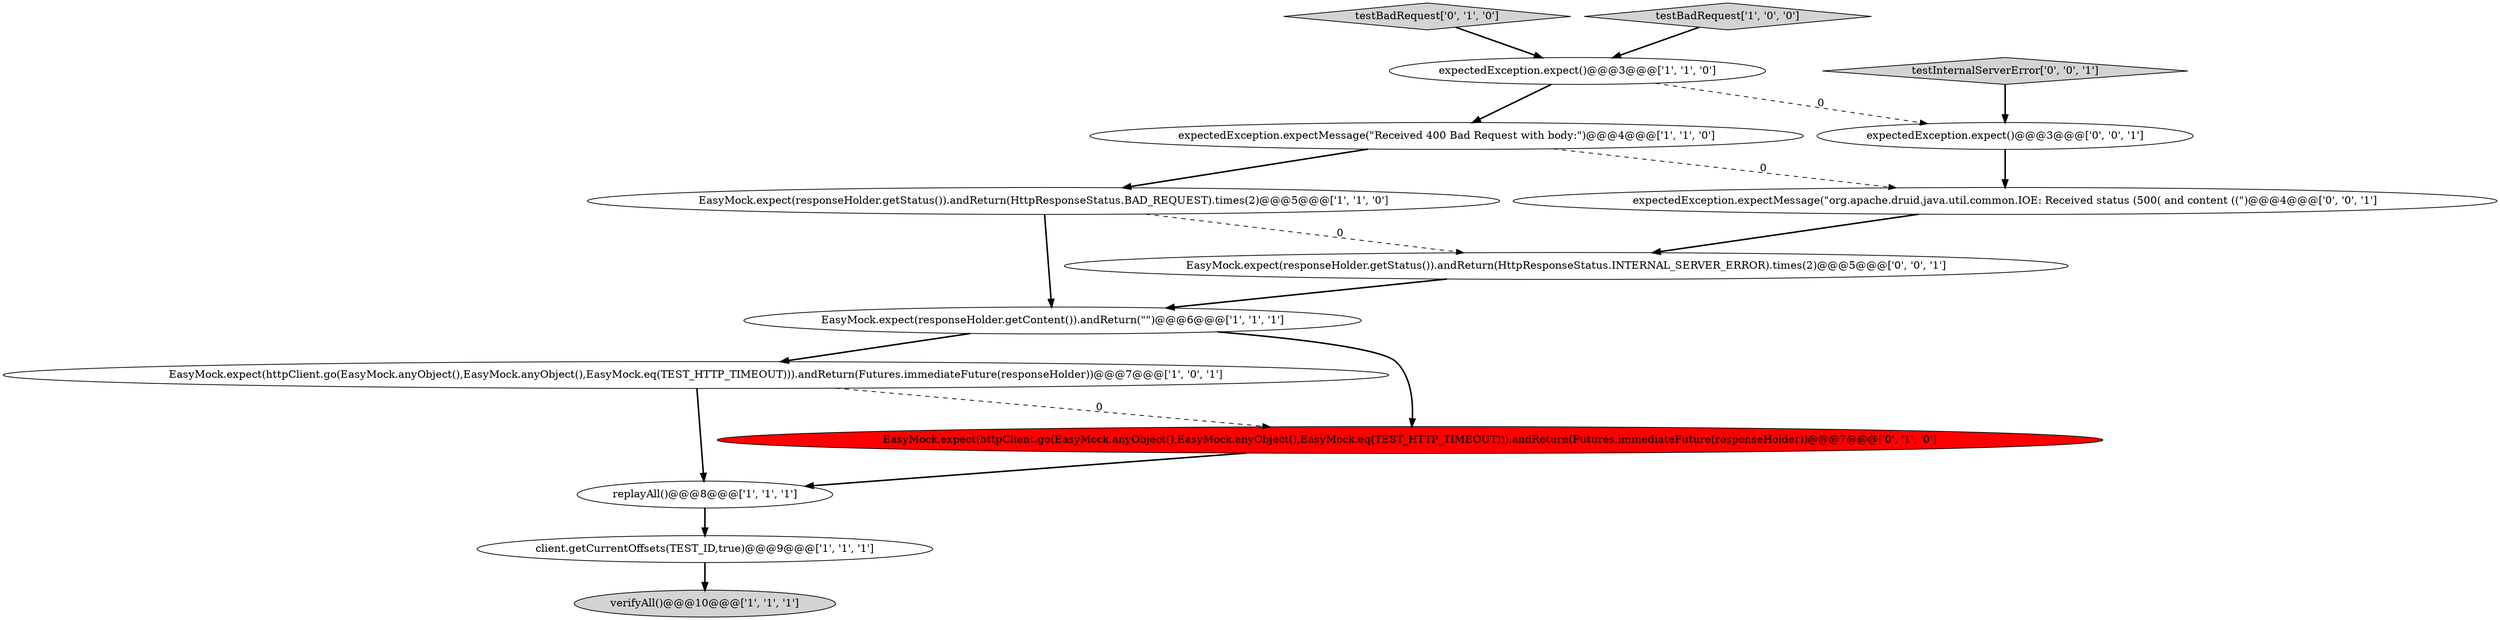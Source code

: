 digraph {
5 [style = filled, label = "client.getCurrentOffsets(TEST_ID,true)@@@9@@@['1', '1', '1']", fillcolor = white, shape = ellipse image = "AAA0AAABBB1BBB"];
14 [style = filled, label = "EasyMock.expect(responseHolder.getStatus()).andReturn(HttpResponseStatus.INTERNAL_SERVER_ERROR).times(2)@@@5@@@['0', '0', '1']", fillcolor = white, shape = ellipse image = "AAA0AAABBB3BBB"];
2 [style = filled, label = "expectedException.expect()@@@3@@@['1', '1', '0']", fillcolor = white, shape = ellipse image = "AAA0AAABBB1BBB"];
7 [style = filled, label = "EasyMock.expect(httpClient.go(EasyMock.anyObject(),EasyMock.anyObject(),EasyMock.eq(TEST_HTTP_TIMEOUT))).andReturn(Futures.immediateFuture(responseHolder))@@@7@@@['1', '0', '1']", fillcolor = white, shape = ellipse image = "AAA0AAABBB1BBB"];
10 [style = filled, label = "testBadRequest['0', '1', '0']", fillcolor = lightgray, shape = diamond image = "AAA0AAABBB2BBB"];
11 [style = filled, label = "expectedException.expect()@@@3@@@['0', '0', '1']", fillcolor = white, shape = ellipse image = "AAA0AAABBB3BBB"];
1 [style = filled, label = "replayAll()@@@8@@@['1', '1', '1']", fillcolor = white, shape = ellipse image = "AAA0AAABBB1BBB"];
4 [style = filled, label = "EasyMock.expect(responseHolder.getStatus()).andReturn(HttpResponseStatus.BAD_REQUEST).times(2)@@@5@@@['1', '1', '0']", fillcolor = white, shape = ellipse image = "AAA0AAABBB1BBB"];
3 [style = filled, label = "testBadRequest['1', '0', '0']", fillcolor = lightgray, shape = diamond image = "AAA0AAABBB1BBB"];
6 [style = filled, label = "expectedException.expectMessage(\"Received 400 Bad Request with body:\")@@@4@@@['1', '1', '0']", fillcolor = white, shape = ellipse image = "AAA0AAABBB1BBB"];
9 [style = filled, label = "EasyMock.expect(httpClient.go(EasyMock.anyObject(),EasyMock.anyObject(),EasyMock.eq(TEST_HTTP_TIMEOUT))).andReturn(Futures.immediateFuture(responseHolder))@@@7@@@['0', '1', '0']", fillcolor = red, shape = ellipse image = "AAA1AAABBB2BBB"];
0 [style = filled, label = "verifyAll()@@@10@@@['1', '1', '1']", fillcolor = lightgray, shape = ellipse image = "AAA0AAABBB1BBB"];
12 [style = filled, label = "expectedException.expectMessage(\"org.apache.druid.java.util.common.IOE: Received status (500( and content ((\")@@@4@@@['0', '0', '1']", fillcolor = white, shape = ellipse image = "AAA0AAABBB3BBB"];
13 [style = filled, label = "testInternalServerError['0', '0', '1']", fillcolor = lightgray, shape = diamond image = "AAA0AAABBB3BBB"];
8 [style = filled, label = "EasyMock.expect(responseHolder.getContent()).andReturn(\"\")@@@6@@@['1', '1', '1']", fillcolor = white, shape = ellipse image = "AAA0AAABBB1BBB"];
1->5 [style = bold, label=""];
4->8 [style = bold, label=""];
6->4 [style = bold, label=""];
2->11 [style = dashed, label="0"];
10->2 [style = bold, label=""];
14->8 [style = bold, label=""];
11->12 [style = bold, label=""];
4->14 [style = dashed, label="0"];
7->1 [style = bold, label=""];
3->2 [style = bold, label=""];
5->0 [style = bold, label=""];
9->1 [style = bold, label=""];
7->9 [style = dashed, label="0"];
13->11 [style = bold, label=""];
2->6 [style = bold, label=""];
8->7 [style = bold, label=""];
12->14 [style = bold, label=""];
8->9 [style = bold, label=""];
6->12 [style = dashed, label="0"];
}
